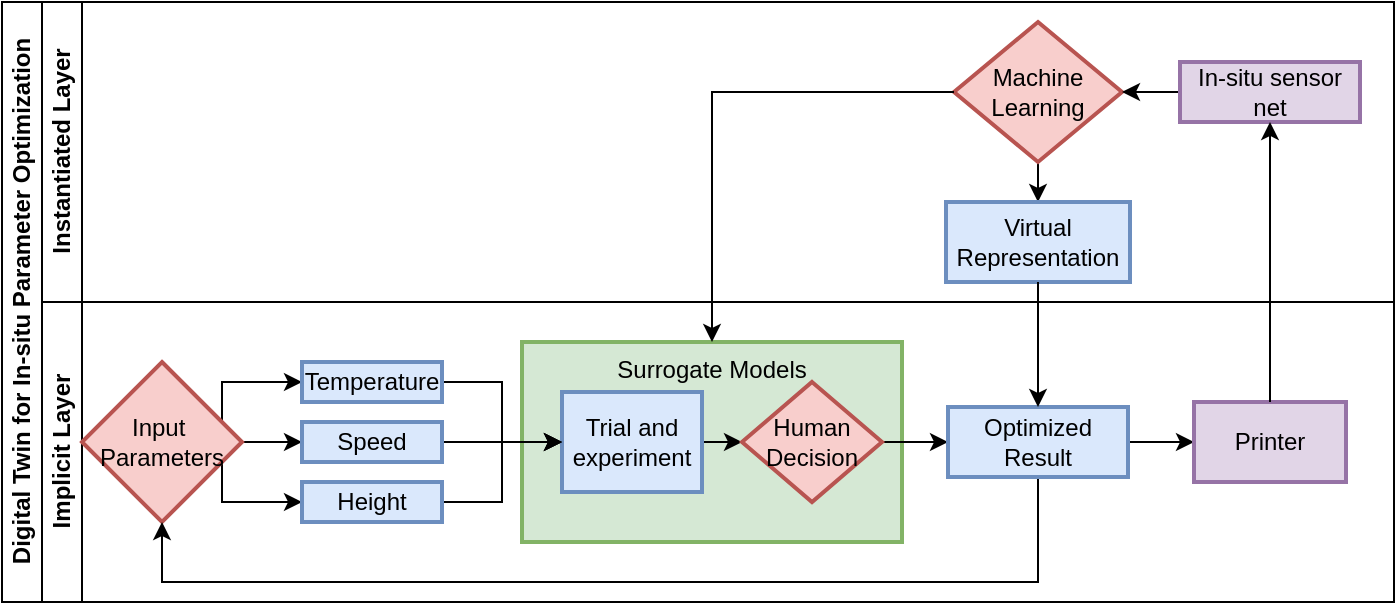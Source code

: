 <mxfile version="21.6.2" type="github">
  <diagram id="prtHgNgQTEPvFCAcTncT" name="Page-1">
    <mxGraphModel dx="850" dy="546" grid="1" gridSize="10" guides="1" tooltips="1" connect="1" arrows="1" fold="1" page="1" pageScale="1" pageWidth="827" pageHeight="1169" math="0" shadow="0">
      <root>
        <mxCell id="0" />
        <mxCell id="1" parent="0" />
        <mxCell id="dNxyNK7c78bLwvsdeMH5-19" value="Digital Twin for In-situ Parameter Optimization" style="swimlane;html=1;childLayout=stackLayout;resizeParent=1;resizeParentMax=0;horizontal=0;startSize=20;horizontalStack=0;" parent="1" vertex="1">
          <mxGeometry x="124" y="130" width="696" height="300" as="geometry" />
        </mxCell>
        <mxCell id="dNxyNK7c78bLwvsdeMH5-21" value="Instantiated Layer" style="swimlane;html=1;startSize=20;horizontal=0;" parent="dNxyNK7c78bLwvsdeMH5-19" vertex="1">
          <mxGeometry x="20" width="676" height="150" as="geometry" />
        </mxCell>
        <mxCell id="8les6vgHJH4l_29oiESj-36" value="" style="edgeStyle=orthogonalEdgeStyle;rounded=0;orthogonalLoop=1;jettySize=auto;html=1;" edge="1" parent="dNxyNK7c78bLwvsdeMH5-21" source="dNxyNK7c78bLwvsdeMH5-28" target="dNxyNK7c78bLwvsdeMH5-26">
          <mxGeometry relative="1" as="geometry" />
        </mxCell>
        <mxCell id="dNxyNK7c78bLwvsdeMH5-28" value="Machine&lt;br&gt;Learning" style="rhombus;whiteSpace=wrap;html=1;fontFamily=Helvetica;fontSize=12;align=center;fillColor=#f8cecc;strokeColor=#b85450;strokeWidth=2;" parent="dNxyNK7c78bLwvsdeMH5-21" vertex="1">
          <mxGeometry x="456" y="10" width="84" height="70" as="geometry" />
        </mxCell>
        <mxCell id="8les6vgHJH4l_29oiESj-34" style="edgeStyle=orthogonalEdgeStyle;rounded=0;orthogonalLoop=1;jettySize=auto;html=1;exitX=0;exitY=0.5;exitDx=0;exitDy=0;entryX=1;entryY=0.5;entryDx=0;entryDy=0;" edge="1" parent="dNxyNK7c78bLwvsdeMH5-21" source="8les6vgHJH4l_29oiESj-31" target="dNxyNK7c78bLwvsdeMH5-28">
          <mxGeometry relative="1" as="geometry" />
        </mxCell>
        <mxCell id="8les6vgHJH4l_29oiESj-31" value="In-situ sensor net" style="rounded=0;whiteSpace=wrap;html=1;fillColor=#e1d5e7;strokeColor=#9673a6;strokeWidth=2;" vertex="1" parent="dNxyNK7c78bLwvsdeMH5-21">
          <mxGeometry x="569" y="30" width="90" height="30" as="geometry" />
        </mxCell>
        <mxCell id="dNxyNK7c78bLwvsdeMH5-26" value="Virtual&lt;br&gt;Representation" style="rounded=0;whiteSpace=wrap;html=1;fontFamily=Helvetica;fontSize=12;align=center;fillColor=#dae8fc;strokeColor=#6c8ebf;strokeWidth=2;" parent="dNxyNK7c78bLwvsdeMH5-21" vertex="1">
          <mxGeometry x="452" y="100" width="92" height="40" as="geometry" />
        </mxCell>
        <mxCell id="dNxyNK7c78bLwvsdeMH5-22" value="Implicit Layer" style="swimlane;html=1;startSize=20;horizontal=0;" parent="dNxyNK7c78bLwvsdeMH5-19" vertex="1">
          <mxGeometry x="20" y="150" width="676" height="150" as="geometry" />
        </mxCell>
        <mxCell id="8les6vgHJH4l_29oiESj-18" value="Surrogate Models" style="rounded=0;whiteSpace=wrap;html=1;verticalAlign=top;fillColor=#d5e8d4;strokeColor=#82b366;strokeWidth=2;" vertex="1" parent="dNxyNK7c78bLwvsdeMH5-22">
          <mxGeometry x="240" y="20" width="190" height="100" as="geometry" />
        </mxCell>
        <mxCell id="8les6vgHJH4l_29oiESj-17" style="edgeStyle=orthogonalEdgeStyle;rounded=0;orthogonalLoop=1;jettySize=auto;html=1;exitX=1;exitY=0.5;exitDx=0;exitDy=0;entryX=0;entryY=0.5;entryDx=0;entryDy=0;" edge="1" parent="dNxyNK7c78bLwvsdeMH5-22" source="dNxyNK7c78bLwvsdeMH5-34" target="dNxyNK7c78bLwvsdeMH5-36">
          <mxGeometry relative="1" as="geometry" />
        </mxCell>
        <mxCell id="dNxyNK7c78bLwvsdeMH5-34" value="Trial and experiment" style="rounded=0;whiteSpace=wrap;html=1;fontFamily=Helvetica;fontSize=12;align=center;fillColor=#dae8fc;strokeColor=#6c8ebf;strokeWidth=2;" parent="dNxyNK7c78bLwvsdeMH5-22" vertex="1">
          <mxGeometry x="260" y="45" width="70" height="50" as="geometry" />
        </mxCell>
        <mxCell id="8les6vgHJH4l_29oiESj-20" style="edgeStyle=orthogonalEdgeStyle;rounded=0;orthogonalLoop=1;jettySize=auto;html=1;exitX=1;exitY=0.5;exitDx=0;exitDy=0;entryX=0;entryY=0.5;entryDx=0;entryDy=0;" edge="1" parent="dNxyNK7c78bLwvsdeMH5-22" source="dNxyNK7c78bLwvsdeMH5-36" target="8les6vgHJH4l_29oiESj-19">
          <mxGeometry relative="1" as="geometry" />
        </mxCell>
        <mxCell id="dNxyNK7c78bLwvsdeMH5-36" value="Human&lt;br&gt;Decision" style="rhombus;whiteSpace=wrap;html=1;fontFamily=Helvetica;fontSize=12;align=center;fillColor=#f8cecc;strokeColor=#b85450;strokeWidth=2;" parent="dNxyNK7c78bLwvsdeMH5-22" vertex="1">
          <mxGeometry x="350" y="40" width="70" height="60" as="geometry" />
        </mxCell>
        <mxCell id="8les6vgHJH4l_29oiESj-9" style="edgeStyle=orthogonalEdgeStyle;rounded=0;orthogonalLoop=1;jettySize=auto;html=1;exitX=1;exitY=0.5;exitDx=0;exitDy=0;entryX=0;entryY=0.5;entryDx=0;entryDy=0;" edge="1" parent="dNxyNK7c78bLwvsdeMH5-22" source="8les6vgHJH4l_29oiESj-2" target="8les6vgHJH4l_29oiESj-7">
          <mxGeometry relative="1" as="geometry" />
        </mxCell>
        <mxCell id="8les6vgHJH4l_29oiESj-10" style="edgeStyle=orthogonalEdgeStyle;rounded=0;orthogonalLoop=1;jettySize=auto;html=1;exitX=1;exitY=0.5;exitDx=0;exitDy=0;entryX=0;entryY=0.5;entryDx=0;entryDy=0;" edge="1" parent="dNxyNK7c78bLwvsdeMH5-22" source="8les6vgHJH4l_29oiESj-2" target="8les6vgHJH4l_29oiESj-8">
          <mxGeometry relative="1" as="geometry">
            <Array as="points">
              <mxPoint x="90" y="70" />
              <mxPoint x="90" y="100" />
            </Array>
          </mxGeometry>
        </mxCell>
        <mxCell id="8les6vgHJH4l_29oiESj-11" style="edgeStyle=orthogonalEdgeStyle;rounded=0;orthogonalLoop=1;jettySize=auto;html=1;exitX=1;exitY=0.5;exitDx=0;exitDy=0;entryX=0;entryY=0.5;entryDx=0;entryDy=0;" edge="1" parent="dNxyNK7c78bLwvsdeMH5-22" source="8les6vgHJH4l_29oiESj-2" target="8les6vgHJH4l_29oiESj-4">
          <mxGeometry relative="1" as="geometry">
            <Array as="points">
              <mxPoint x="90" y="70" />
              <mxPoint x="90" y="40" />
            </Array>
          </mxGeometry>
        </mxCell>
        <mxCell id="8les6vgHJH4l_29oiESj-2" value="Input&amp;nbsp;&lt;br&gt;Parameters" style="rhombus;whiteSpace=wrap;html=1;fillColor=#f8cecc;strokeColor=#b85450;strokeWidth=2;" vertex="1" parent="dNxyNK7c78bLwvsdeMH5-22">
          <mxGeometry x="20" y="30" width="80" height="80" as="geometry" />
        </mxCell>
        <mxCell id="8les6vgHJH4l_29oiESj-13" style="edgeStyle=orthogonalEdgeStyle;rounded=0;orthogonalLoop=1;jettySize=auto;html=1;exitX=1;exitY=0.5;exitDx=0;exitDy=0;entryX=0;entryY=0.5;entryDx=0;entryDy=0;" edge="1" parent="dNxyNK7c78bLwvsdeMH5-22" source="8les6vgHJH4l_29oiESj-4" target="dNxyNK7c78bLwvsdeMH5-34">
          <mxGeometry relative="1" as="geometry" />
        </mxCell>
        <mxCell id="8les6vgHJH4l_29oiESj-4" value="Temperature" style="rounded=0;whiteSpace=wrap;html=1;fillColor=#dae8fc;strokeColor=#6c8ebf;strokeWidth=2;" vertex="1" parent="dNxyNK7c78bLwvsdeMH5-22">
          <mxGeometry x="130" y="30" width="70" height="20" as="geometry" />
        </mxCell>
        <mxCell id="8les6vgHJH4l_29oiESj-14" style="edgeStyle=orthogonalEdgeStyle;rounded=0;orthogonalLoop=1;jettySize=auto;html=1;exitX=1;exitY=0.5;exitDx=0;exitDy=0;entryX=0;entryY=0.5;entryDx=0;entryDy=0;" edge="1" parent="dNxyNK7c78bLwvsdeMH5-22" source="8les6vgHJH4l_29oiESj-7" target="dNxyNK7c78bLwvsdeMH5-34">
          <mxGeometry relative="1" as="geometry">
            <mxPoint x="210" y="70" as="targetPoint" />
          </mxGeometry>
        </mxCell>
        <mxCell id="8les6vgHJH4l_29oiESj-7" value="Speed" style="rounded=0;whiteSpace=wrap;html=1;fillColor=#dae8fc;strokeColor=#6c8ebf;strokeWidth=2;" vertex="1" parent="dNxyNK7c78bLwvsdeMH5-22">
          <mxGeometry x="130" y="60" width="70" height="20" as="geometry" />
        </mxCell>
        <mxCell id="8les6vgHJH4l_29oiESj-15" style="edgeStyle=orthogonalEdgeStyle;rounded=0;orthogonalLoop=1;jettySize=auto;html=1;exitX=1;exitY=0.5;exitDx=0;exitDy=0;entryX=0;entryY=0.5;entryDx=0;entryDy=0;" edge="1" parent="dNxyNK7c78bLwvsdeMH5-22" source="8les6vgHJH4l_29oiESj-8" target="dNxyNK7c78bLwvsdeMH5-34">
          <mxGeometry relative="1" as="geometry">
            <mxPoint x="200" y="70" as="targetPoint" />
          </mxGeometry>
        </mxCell>
        <mxCell id="8les6vgHJH4l_29oiESj-8" value="Height" style="rounded=0;whiteSpace=wrap;html=1;fillColor=#dae8fc;strokeColor=#6c8ebf;strokeWidth=2;" vertex="1" parent="dNxyNK7c78bLwvsdeMH5-22">
          <mxGeometry x="130" y="90" width="70" height="20" as="geometry" />
        </mxCell>
        <mxCell id="8les6vgHJH4l_29oiESj-21" style="edgeStyle=orthogonalEdgeStyle;rounded=0;orthogonalLoop=1;jettySize=auto;html=1;exitX=0.5;exitY=1;exitDx=0;exitDy=0;entryX=0.5;entryY=1;entryDx=0;entryDy=0;" edge="1" parent="dNxyNK7c78bLwvsdeMH5-22" source="8les6vgHJH4l_29oiESj-19" target="8les6vgHJH4l_29oiESj-2">
          <mxGeometry relative="1" as="geometry">
            <Array as="points">
              <mxPoint x="498" y="140" />
              <mxPoint x="60" y="140" />
            </Array>
          </mxGeometry>
        </mxCell>
        <mxCell id="8les6vgHJH4l_29oiESj-30" style="edgeStyle=orthogonalEdgeStyle;rounded=0;orthogonalLoop=1;jettySize=auto;html=1;exitX=1;exitY=0.5;exitDx=0;exitDy=0;entryX=0;entryY=0.5;entryDx=0;entryDy=0;" edge="1" parent="dNxyNK7c78bLwvsdeMH5-22" source="8les6vgHJH4l_29oiESj-19" target="8les6vgHJH4l_29oiESj-29">
          <mxGeometry relative="1" as="geometry" />
        </mxCell>
        <mxCell id="8les6vgHJH4l_29oiESj-19" value="Optimized Result" style="rounded=0;whiteSpace=wrap;html=1;fillColor=#dae8fc;strokeColor=#6c8ebf;strokeWidth=2;" vertex="1" parent="dNxyNK7c78bLwvsdeMH5-22">
          <mxGeometry x="453" y="52.5" width="90" height="35" as="geometry" />
        </mxCell>
        <mxCell id="8les6vgHJH4l_29oiESj-29" value="Printer" style="rounded=0;whiteSpace=wrap;html=1;fillColor=#e1d5e7;strokeColor=#9673a6;strokeWidth=2;" vertex="1" parent="dNxyNK7c78bLwvsdeMH5-22">
          <mxGeometry x="576" y="50" width="76" height="40" as="geometry" />
        </mxCell>
        <mxCell id="8les6vgHJH4l_29oiESj-32" style="edgeStyle=orthogonalEdgeStyle;rounded=0;orthogonalLoop=1;jettySize=auto;html=1;exitX=0.5;exitY=0;exitDx=0;exitDy=0;entryX=0.5;entryY=1;entryDx=0;entryDy=0;" edge="1" parent="dNxyNK7c78bLwvsdeMH5-19" source="8les6vgHJH4l_29oiESj-29" target="8les6vgHJH4l_29oiESj-31">
          <mxGeometry relative="1" as="geometry" />
        </mxCell>
        <mxCell id="8les6vgHJH4l_29oiESj-35" style="edgeStyle=orthogonalEdgeStyle;rounded=0;orthogonalLoop=1;jettySize=auto;html=1;exitX=0;exitY=0.5;exitDx=0;exitDy=0;entryX=0.5;entryY=0;entryDx=0;entryDy=0;" edge="1" parent="dNxyNK7c78bLwvsdeMH5-19" source="dNxyNK7c78bLwvsdeMH5-28" target="8les6vgHJH4l_29oiESj-18">
          <mxGeometry relative="1" as="geometry" />
        </mxCell>
        <mxCell id="8les6vgHJH4l_29oiESj-38" value="" style="edgeStyle=orthogonalEdgeStyle;rounded=0;orthogonalLoop=1;jettySize=auto;html=1;" edge="1" parent="dNxyNK7c78bLwvsdeMH5-19" source="dNxyNK7c78bLwvsdeMH5-26" target="8les6vgHJH4l_29oiESj-19">
          <mxGeometry relative="1" as="geometry" />
        </mxCell>
      </root>
    </mxGraphModel>
  </diagram>
</mxfile>
